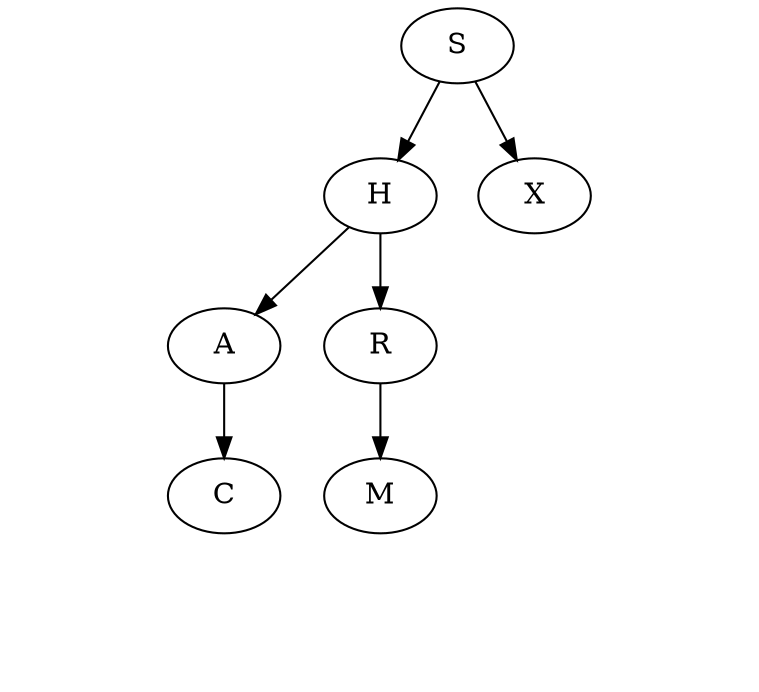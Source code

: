 digraph G {
S -> H;
S -> X;
H -> A;
H -> R;
X -> 714[style=invis];
714[style=invis];
X -> 268[style=invis];
268[style=invis];
A -> 551[style=invis];
551[style=invis];
A -> C;
R -> M;
R -> 396[style=invis];
396[style=invis];
C -> 240[style=invis];
240[style=invis];
C -> 293[style=invis];
293[style=invis];
M -> 697[style=invis];
697[style=invis];
M -> 358[style=invis];
358[style=invis];


}